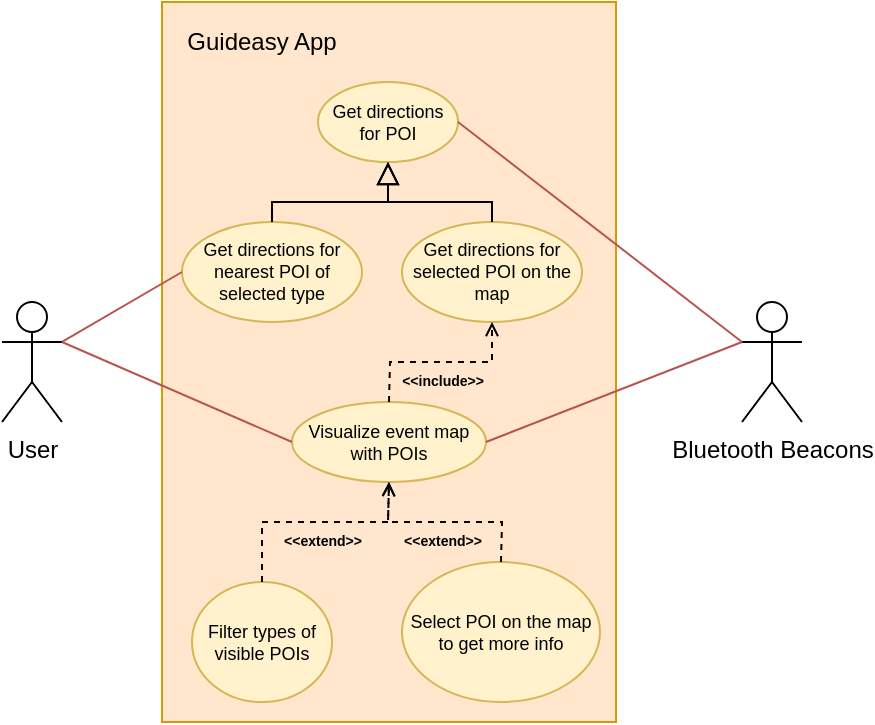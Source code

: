 <mxfile version="12.0.2" pages="1"><diagram id="SL84hkG9tBj8zfDaU5AX" name="Page-1"><mxGraphModel dx="1185" dy="626" grid="1" gridSize="10" guides="1" tooltips="1" connect="1" arrows="1" fold="1" page="1" pageScale="1" pageWidth="827" pageHeight="1169" math="0" shadow="0"><root><mxCell id="0"/><mxCell id="1" parent="0"/><mxCell id="f_f1ZQgDKibkBTgZl5YH-1" value="User" style="shape=umlActor;verticalLabelPosition=bottom;labelBackgroundColor=#ffffff;verticalAlign=top;html=1;outlineConnect=0;" vertex="1" parent="1"><mxGeometry x="220" y="340" width="30" height="60" as="geometry"/></mxCell><mxCell id="f_f1ZQgDKibkBTgZl5YH-3" value="" style="rounded=0;whiteSpace=wrap;html=1;fillColor=#ffe6cc;strokeColor=#d79b00;" vertex="1" parent="1"><mxGeometry x="300" y="190" width="227" height="360" as="geometry"/></mxCell><mxCell id="f_f1ZQgDKibkBTgZl5YH-6" value="Get directions for nearest POI of selected type" style="ellipse;whiteSpace=wrap;html=1;fontSize=9;fillColor=#fff2cc;strokeColor=#d6b656;" vertex="1" parent="1"><mxGeometry x="310" y="300" width="90" height="50" as="geometry"/></mxCell><mxCell id="f_f1ZQgDKibkBTgZl5YH-7" value="Visualize event map with POIs" style="ellipse;whiteSpace=wrap;html=1;fontSize=9;fillColor=#fff2cc;strokeColor=#d6b656;" vertex="1" parent="1"><mxGeometry x="365" y="390" width="97" height="40" as="geometry"/></mxCell><mxCell id="f_f1ZQgDKibkBTgZl5YH-8" value="Get directions for POI" style="ellipse;whiteSpace=wrap;html=1;fontSize=9;fillColor=#fff2cc;strokeColor=#d6b656;" vertex="1" parent="1"><mxGeometry x="378" y="230" width="70" height="40" as="geometry"/></mxCell><mxCell id="f_f1ZQgDKibkBTgZl5YH-9" value="Guideasy App" style="text;html=1;strokeColor=none;fillColor=none;align=center;verticalAlign=middle;whiteSpace=wrap;rounded=0;" vertex="1" parent="1"><mxGeometry x="310" y="200" width="80" height="20" as="geometry"/></mxCell><mxCell id="f_f1ZQgDKibkBTgZl5YH-10" value="Get directions for selected POI on the map" style="ellipse;whiteSpace=wrap;html=1;fontSize=9;fillColor=#fff2cc;strokeColor=#d6b656;" vertex="1" parent="1"><mxGeometry x="420" y="300" width="90" height="50" as="geometry"/></mxCell><mxCell id="f_f1ZQgDKibkBTgZl5YH-11" value="" style="endArrow=block;endSize=9;endFill=0;html=1;fontSize=7;entryX=0.5;entryY=1;entryDx=0;entryDy=0;exitX=0.5;exitY=0;exitDx=0;exitDy=0;strokeWidth=1;jumpSize=5;rounded=0;" edge="1" parent="1" source="f_f1ZQgDKibkBTgZl5YH-6" target="f_f1ZQgDKibkBTgZl5YH-8"><mxGeometry width="160" relative="1" as="geometry"><mxPoint x="190" y="570" as="sourcePoint"/><mxPoint x="350" y="570" as="targetPoint"/><Array as="points"><mxPoint x="355" y="290"/><mxPoint x="413" y="290"/></Array></mxGeometry></mxCell><mxCell id="f_f1ZQgDKibkBTgZl5YH-12" value="" style="endArrow=block;endSize=9;endFill=0;html=1;fontSize=7;entryX=0.5;entryY=1;entryDx=0;entryDy=0;exitX=0.5;exitY=0;exitDx=0;exitDy=0;strokeWidth=1;jumpSize=5;rounded=0;" edge="1" parent="1" source="f_f1ZQgDKibkBTgZl5YH-10" target="f_f1ZQgDKibkBTgZl5YH-8"><mxGeometry width="160" relative="1" as="geometry"><mxPoint x="365" y="310.0" as="sourcePoint"/><mxPoint x="423" y="280.0" as="targetPoint"/><Array as="points"><mxPoint x="465" y="290"/><mxPoint x="413" y="290"/></Array></mxGeometry></mxCell><mxCell id="f_f1ZQgDKibkBTgZl5YH-13" value="Filter types of visible POIs" style="ellipse;whiteSpace=wrap;html=1;fontSize=9;fillColor=#fff2cc;strokeColor=#d6b656;" vertex="1" parent="1"><mxGeometry x="315" y="480" width="70" height="60" as="geometry"/></mxCell><mxCell id="f_f1ZQgDKibkBTgZl5YH-14" value="&lt;b&gt;&amp;lt;&amp;lt;extend&amp;gt;&amp;gt;&lt;/b&gt;" style="endArrow=open;endSize=5;dashed=1;html=1;strokeWidth=1;fontSize=7;entryX=0.5;entryY=1;entryDx=0;entryDy=0;exitX=0.5;exitY=0;exitDx=0;exitDy=0;rounded=0;labelBackgroundColor=none;" edge="1" parent="1" source="f_f1ZQgDKibkBTgZl5YH-13" target="f_f1ZQgDKibkBTgZl5YH-7"><mxGeometry x="0.062" y="-10" width="160" relative="1" as="geometry"><mxPoint x="190" y="570" as="sourcePoint"/><mxPoint x="350" y="570" as="targetPoint"/><Array as="points"><mxPoint x="350" y="450"/><mxPoint x="413" y="450"/></Array><mxPoint as="offset"/></mxGeometry></mxCell><mxCell id="f_f1ZQgDKibkBTgZl5YH-15" value="" style="endArrow=none;html=1;labelBackgroundColor=none;strokeWidth=1;fontSize=7;entryX=1;entryY=0.333;entryDx=0;entryDy=0;entryPerimeter=0;exitX=0;exitY=0.5;exitDx=0;exitDy=0;fontColor=#000000;fillColor=#f8cecc;strokeColor=#b85450;" edge="1" parent="1" source="f_f1ZQgDKibkBTgZl5YH-6" target="f_f1ZQgDKibkBTgZl5YH-1"><mxGeometry width="50" height="50" relative="1" as="geometry"><mxPoint x="190" y="620" as="sourcePoint"/><mxPoint x="240" y="570" as="targetPoint"/></mxGeometry></mxCell><mxCell id="f_f1ZQgDKibkBTgZl5YH-16" value="" style="endArrow=none;html=1;labelBackgroundColor=none;strokeWidth=1;fontSize=7;entryX=1;entryY=0.333;entryDx=0;entryDy=0;entryPerimeter=0;exitX=0;exitY=0.5;exitDx=0;exitDy=0;fontColor=#000000;fillColor=#f8cecc;strokeColor=#b85450;" edge="1" parent="1" source="f_f1ZQgDKibkBTgZl5YH-7" target="f_f1ZQgDKibkBTgZl5YH-1"><mxGeometry width="50" height="50" relative="1" as="geometry"><mxPoint x="190" y="620" as="sourcePoint"/><mxPoint x="240" y="570" as="targetPoint"/></mxGeometry></mxCell><mxCell id="f_f1ZQgDKibkBTgZl5YH-17" value="Select POI on the map to get more info" style="ellipse;whiteSpace=wrap;html=1;fontSize=9;fillColor=#fff2cc;strokeColor=#d6b656;" vertex="1" parent="1"><mxGeometry x="420" y="470" width="99" height="70" as="geometry"/></mxCell><mxCell id="f_f1ZQgDKibkBTgZl5YH-19" value="&lt;b&gt;&amp;lt;&amp;lt;extend&amp;gt;&amp;gt;&lt;/b&gt;" style="endArrow=open;endSize=5;dashed=1;html=1;strokeWidth=1;fontSize=7;entryX=0.5;entryY=1;entryDx=0;entryDy=0;exitX=0.5;exitY=0;exitDx=0;exitDy=0;rounded=0;labelBackgroundColor=none;" edge="1" parent="1" source="f_f1ZQgDKibkBTgZl5YH-17" target="f_f1ZQgDKibkBTgZl5YH-7"><mxGeometry x="0.031" y="10" width="160" relative="1" as="geometry"><mxPoint x="458.0" y="425.0" as="sourcePoint"/><mxPoint x="417.0" y="425.0" as="targetPoint"/><Array as="points"><mxPoint x="470" y="450"/><mxPoint x="413" y="450"/></Array><mxPoint as="offset"/></mxGeometry></mxCell><mxCell id="f_f1ZQgDKibkBTgZl5YH-20" value="&lt;b&gt;&amp;lt;&amp;lt;include&amp;gt;&amp;gt;&lt;/b&gt;" style="endArrow=open;endSize=5;dashed=1;html=1;strokeWidth=1;fontSize=7;entryX=0.5;entryY=1;entryDx=0;entryDy=0;exitX=0.5;exitY=0;exitDx=0;exitDy=0;rounded=0;labelBackgroundColor=none;" edge="1" parent="1" source="f_f1ZQgDKibkBTgZl5YH-7" target="f_f1ZQgDKibkBTgZl5YH-10"><mxGeometry x="0.011" y="-10" width="160" relative="1" as="geometry"><mxPoint x="479.5" y="480.0" as="sourcePoint"/><mxPoint x="423" y="440.0" as="targetPoint"/><Array as="points"><mxPoint x="414" y="370"/><mxPoint x="465" y="370"/></Array><mxPoint as="offset"/></mxGeometry></mxCell><mxCell id="f_f1ZQgDKibkBTgZl5YH-26" value="Bluetooth Beacons" style="shape=umlActor;verticalLabelPosition=bottom;labelBackgroundColor=#ffffff;verticalAlign=top;html=1;outlineConnect=0;" vertex="1" parent="1"><mxGeometry x="590" y="340" width="30" height="60" as="geometry"/></mxCell><mxCell id="f_f1ZQgDKibkBTgZl5YH-29" value="" style="endArrow=none;html=1;labelBackgroundColor=none;strokeWidth=1;fontSize=7;entryX=1;entryY=0.5;entryDx=0;entryDy=0;exitX=0;exitY=0.333;exitDx=0;exitDy=0;fontColor=#000000;fillColor=#f8cecc;strokeColor=#b85450;exitPerimeter=0;" edge="1" parent="1" source="f_f1ZQgDKibkBTgZl5YH-26" target="f_f1ZQgDKibkBTgZl5YH-8"><mxGeometry width="50" height="50" relative="1" as="geometry"><mxPoint x="320.0" y="335" as="sourcePoint"/><mxPoint x="230" y="370" as="targetPoint"/></mxGeometry></mxCell><mxCell id="f_f1ZQgDKibkBTgZl5YH-30" value="" style="endArrow=none;html=1;labelBackgroundColor=none;strokeWidth=1;fontSize=7;entryX=1;entryY=0.5;entryDx=0;entryDy=0;fontColor=#000000;fillColor=#f8cecc;strokeColor=#b85450;exitX=0;exitY=0.333;exitDx=0;exitDy=0;exitPerimeter=0;" edge="1" parent="1" source="f_f1ZQgDKibkBTgZl5YH-26" target="f_f1ZQgDKibkBTgZl5YH-7"><mxGeometry width="50" height="50" relative="1" as="geometry"><mxPoint x="600" y="360" as="sourcePoint"/><mxPoint x="458" y="260" as="targetPoint"/></mxGeometry></mxCell></root></mxGraphModel></diagram></mxfile>